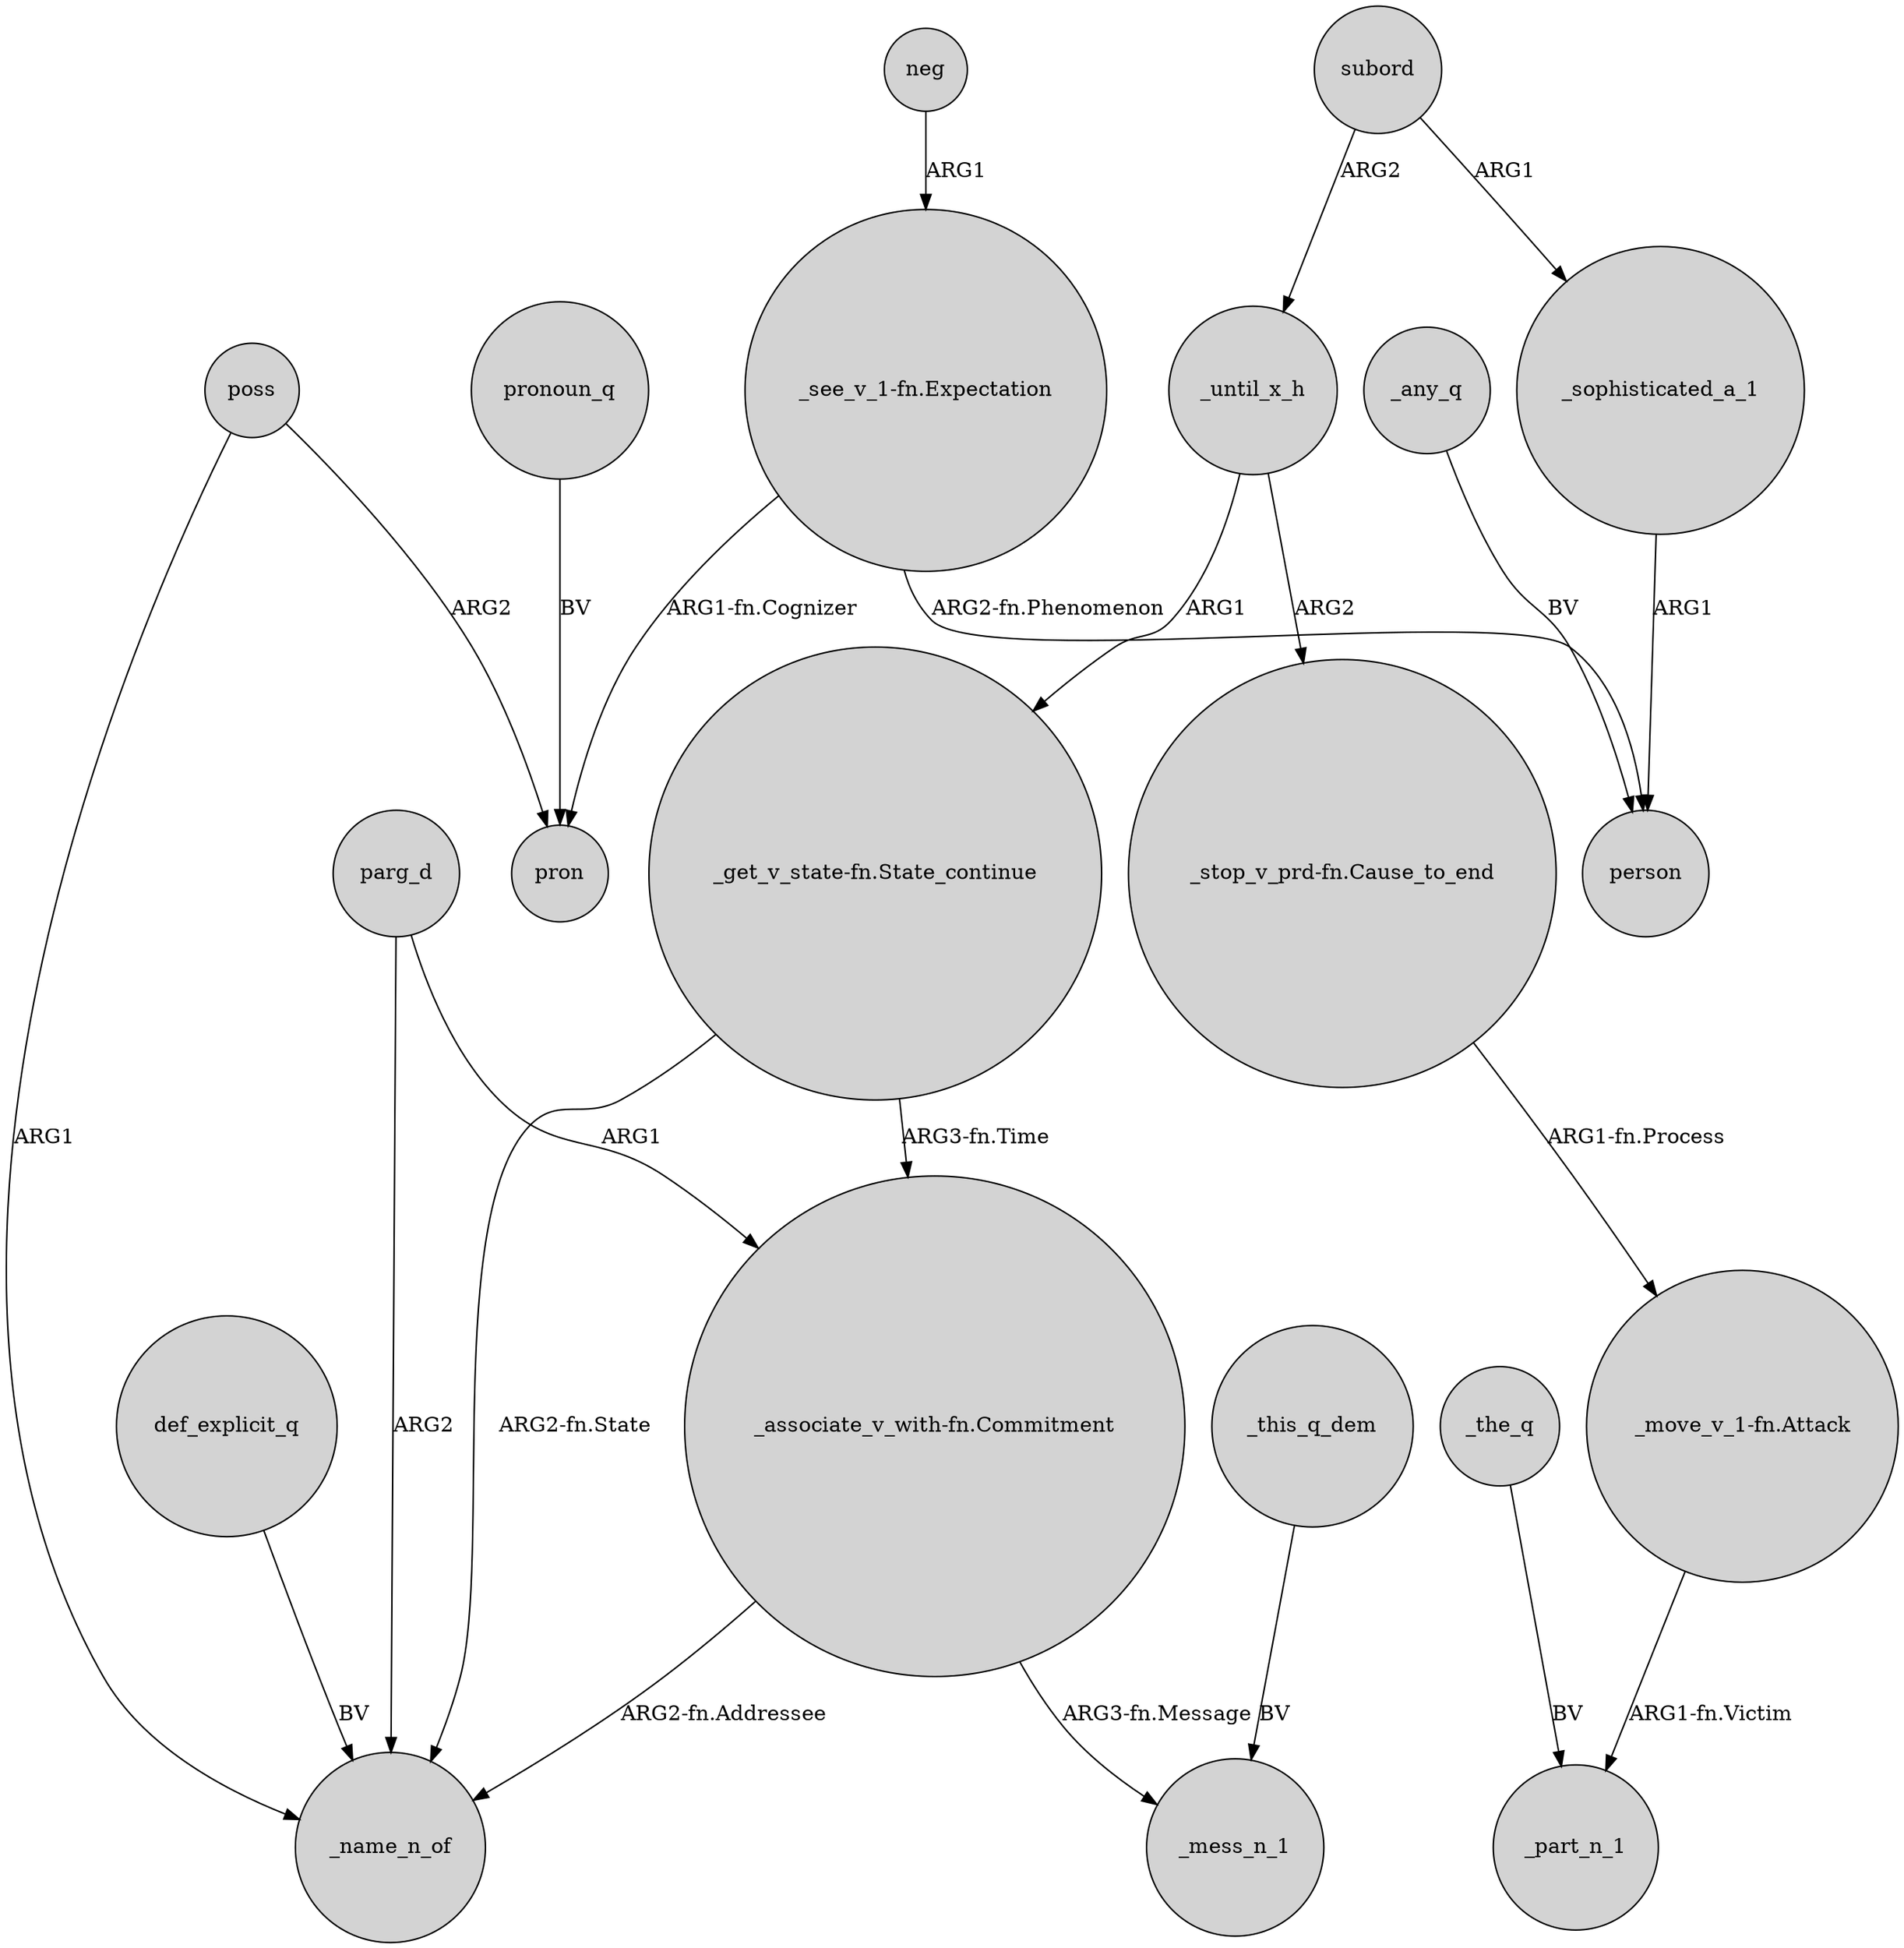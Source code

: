 digraph {
	node [shape=circle style=filled]
	parg_d -> _name_n_of [label=ARG2]
	poss -> _name_n_of [label=ARG1]
	parg_d -> "_associate_v_with-fn.Commitment" [label=ARG1]
	"_stop_v_prd-fn.Cause_to_end" -> "_move_v_1-fn.Attack" [label="ARG1-fn.Process"]
	subord -> _until_x_h [label=ARG2]
	_this_q_dem -> _mess_n_1 [label=BV]
	_until_x_h -> "_stop_v_prd-fn.Cause_to_end" [label=ARG2]
	"_associate_v_with-fn.Commitment" -> _name_n_of [label="ARG2-fn.Addressee"]
	_any_q -> person [label=BV]
	subord -> _sophisticated_a_1 [label=ARG1]
	_sophisticated_a_1 -> person [label=ARG1]
	def_explicit_q -> _name_n_of [label=BV]
	pronoun_q -> pron [label=BV]
	poss -> pron [label=ARG2]
	neg -> "_see_v_1-fn.Expectation" [label=ARG1]
	_until_x_h -> "_get_v_state-fn.State_continue" [label=ARG1]
	"_see_v_1-fn.Expectation" -> pron [label="ARG1-fn.Cognizer"]
	"_get_v_state-fn.State_continue" -> "_associate_v_with-fn.Commitment" [label="ARG3-fn.Time"]
	"_see_v_1-fn.Expectation" -> person [label="ARG2-fn.Phenomenon"]
	"_get_v_state-fn.State_continue" -> _name_n_of [label="ARG2-fn.State"]
	"_associate_v_with-fn.Commitment" -> _mess_n_1 [label="ARG3-fn.Message"]
	"_move_v_1-fn.Attack" -> _part_n_1 [label="ARG1-fn.Victim"]
	_the_q -> _part_n_1 [label=BV]
}
